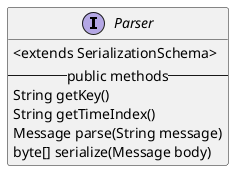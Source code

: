 @startuml
interface Parser  {
    <extends SerializationSchema>
  -- public methods --
  String getKey()
  String getTimeIndex()
  Message parse(String message)
  byte[] serialize(Message body)
}
@enduml
